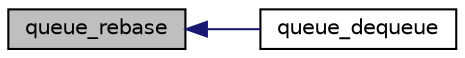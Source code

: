 digraph "queue_rebase"
{
 // INTERACTIVE_SVG=YES
  edge [fontname="Helvetica",fontsize="10",labelfontname="Helvetica",labelfontsize="10"];
  node [fontname="Helvetica",fontsize="10",shape=record];
  rankdir="LR";
  Node1 [label="queue_rebase",height=0.2,width=0.4,color="black", fillcolor="grey75", style="filled", fontcolor="black"];
  Node1 -> Node2 [dir="back",color="midnightblue",fontsize="10",style="solid",fontname="Helvetica"];
  Node2 [label="queue_dequeue",height=0.2,width=0.4,color="black", fillcolor="white", style="filled",URL="$queue_8h.html#a059d68711525c149ccf2361f360537e9"];
}
